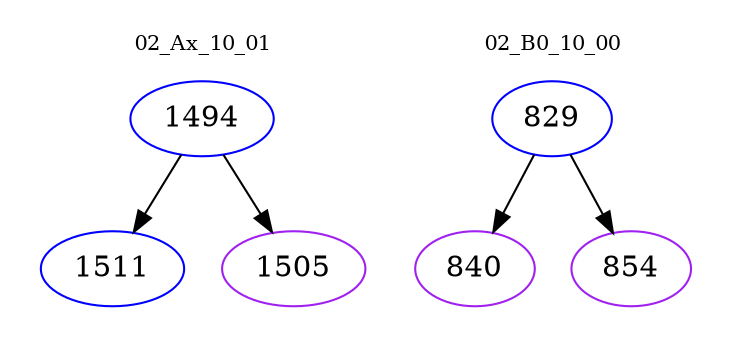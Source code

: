 digraph{
subgraph cluster_0 {
color = white
label = "02_Ax_10_01";
fontsize=10;
T0_1494 [label="1494", color="blue"]
T0_1494 -> T0_1511 [color="black"]
T0_1511 [label="1511", color="blue"]
T0_1494 -> T0_1505 [color="black"]
T0_1505 [label="1505", color="purple"]
}
subgraph cluster_1 {
color = white
label = "02_B0_10_00";
fontsize=10;
T1_829 [label="829", color="blue"]
T1_829 -> T1_840 [color="black"]
T1_840 [label="840", color="purple"]
T1_829 -> T1_854 [color="black"]
T1_854 [label="854", color="purple"]
}
}
